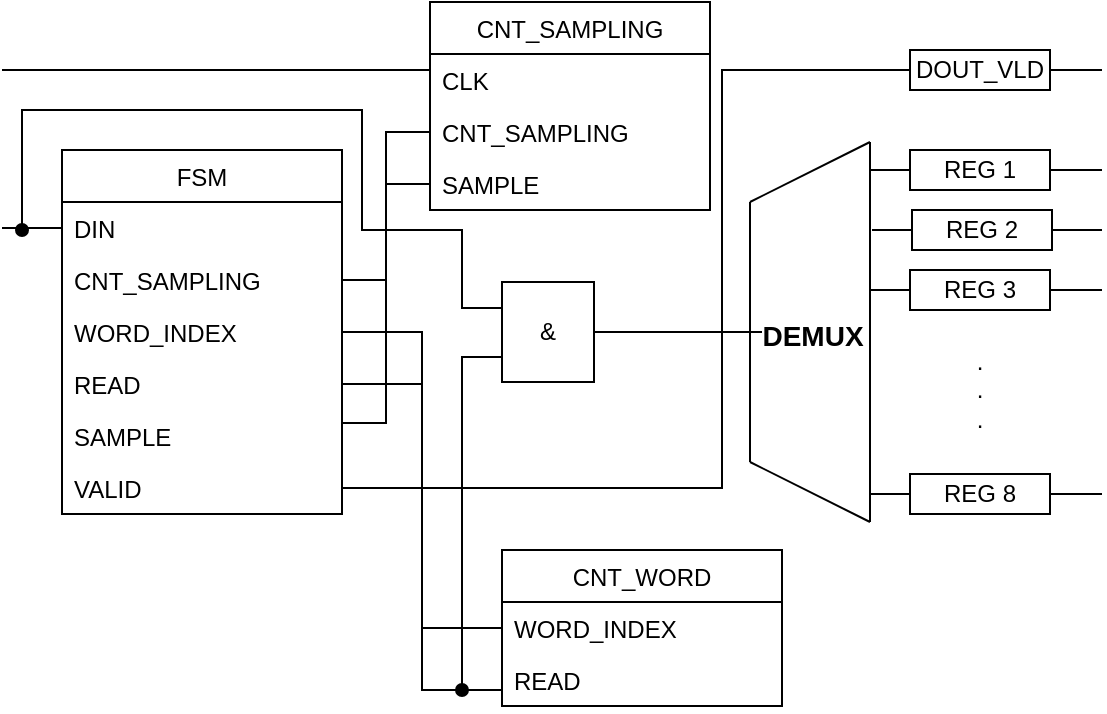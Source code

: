 <mxfile version="14.6.11" type="device"><diagram id="Jq_SIIrKTLYMkfKyiIkQ" name="Page-1"><mxGraphModel dx="981" dy="532" grid="1" gridSize="10" guides="1" tooltips="1" connect="1" arrows="1" fold="1" page="1" pageScale="1" pageWidth="827" pageHeight="1169" math="0" shadow="0"><root><mxCell id="0"/><mxCell id="1" parent="0"/><mxCell id="9A06D_keuunfZQOtvWm0-2" value="FSM" style="swimlane;fontStyle=0;childLayout=stackLayout;horizontal=1;startSize=26;fillColor=none;horizontalStack=0;resizeParent=1;resizeParentMax=0;resizeLast=0;collapsible=1;marginBottom=0;" vertex="1" parent="1"><mxGeometry x="40" y="110" width="140" height="182" as="geometry"/></mxCell><mxCell id="9A06D_keuunfZQOtvWm0-3" value="DIN" style="text;strokeColor=none;fillColor=none;align=left;verticalAlign=top;spacingLeft=4;spacingRight=4;overflow=hidden;rotatable=0;points=[[0,0.5],[1,0.5]];portConstraint=eastwest;" vertex="1" parent="9A06D_keuunfZQOtvWm0-2"><mxGeometry y="26" width="140" height="26" as="geometry"/></mxCell><mxCell id="9A06D_keuunfZQOtvWm0-4" value="CNT_SAMPLING" style="text;strokeColor=none;fillColor=none;align=left;verticalAlign=top;spacingLeft=4;spacingRight=4;overflow=hidden;rotatable=0;points=[[0,0.5],[1,0.5]];portConstraint=eastwest;" vertex="1" parent="9A06D_keuunfZQOtvWm0-2"><mxGeometry y="52" width="140" height="26" as="geometry"/></mxCell><mxCell id="9A06D_keuunfZQOtvWm0-13" value="WORD_INDEX" style="text;strokeColor=none;fillColor=none;align=left;verticalAlign=top;spacingLeft=4;spacingRight=4;overflow=hidden;rotatable=0;points=[[0,0.5],[1,0.5]];portConstraint=eastwest;" vertex="1" parent="9A06D_keuunfZQOtvWm0-2"><mxGeometry y="78" width="140" height="26" as="geometry"/></mxCell><mxCell id="9A06D_keuunfZQOtvWm0-12" value="READ" style="text;strokeColor=none;fillColor=none;align=left;verticalAlign=top;spacingLeft=4;spacingRight=4;overflow=hidden;rotatable=0;points=[[0,0.5],[1,0.5]];portConstraint=eastwest;" vertex="1" parent="9A06D_keuunfZQOtvWm0-2"><mxGeometry y="104" width="140" height="26" as="geometry"/></mxCell><mxCell id="9A06D_keuunfZQOtvWm0-5" value="SAMPLE" style="text;strokeColor=none;fillColor=none;align=left;verticalAlign=top;spacingLeft=4;spacingRight=4;overflow=hidden;rotatable=0;points=[[0,0.5],[1,0.5]];portConstraint=eastwest;" vertex="1" parent="9A06D_keuunfZQOtvWm0-2"><mxGeometry y="130" width="140" height="26" as="geometry"/></mxCell><mxCell id="9A06D_keuunfZQOtvWm0-14" value="VALID" style="text;strokeColor=none;fillColor=none;align=left;verticalAlign=top;spacingLeft=4;spacingRight=4;overflow=hidden;rotatable=0;points=[[0,0.5],[1,0.5]];portConstraint=eastwest;" vertex="1" parent="9A06D_keuunfZQOtvWm0-2"><mxGeometry y="156" width="140" height="26" as="geometry"/></mxCell><mxCell id="9A06D_keuunfZQOtvWm0-16" style="edgeStyle=orthogonalEdgeStyle;rounded=0;orthogonalLoop=1;jettySize=auto;html=1;endArrow=none;endFill=0;" edge="1" parent="1" source="9A06D_keuunfZQOtvWm0-3"><mxGeometry relative="1" as="geometry"><mxPoint x="10" y="149" as="targetPoint"/></mxGeometry></mxCell><mxCell id="9A06D_keuunfZQOtvWm0-21" value="" style="endArrow=none;html=1;" edge="1" parent="1"><mxGeometry width="50" height="50" relative="1" as="geometry"><mxPoint x="384" y="266" as="sourcePoint"/><mxPoint x="384" y="136" as="targetPoint"/><Array as="points"><mxPoint x="384" y="200"/></Array></mxGeometry></mxCell><mxCell id="9A06D_keuunfZQOtvWm0-22" value="" style="endArrow=none;html=1;" edge="1" parent="1"><mxGeometry width="50" height="50" relative="1" as="geometry"><mxPoint x="384" y="136" as="sourcePoint"/><mxPoint x="444" y="106" as="targetPoint"/></mxGeometry></mxCell><mxCell id="9A06D_keuunfZQOtvWm0-23" value="" style="endArrow=none;html=1;" edge="1" parent="1"><mxGeometry width="50" height="50" relative="1" as="geometry"><mxPoint x="384" y="266" as="sourcePoint"/><mxPoint x="444" y="296" as="targetPoint"/></mxGeometry></mxCell><mxCell id="9A06D_keuunfZQOtvWm0-24" value="&lt;font style=&quot;font-size: 14px&quot;&gt;DEMUX&lt;/font&gt;" style="text;strokeColor=none;fillColor=none;html=1;fontSize=24;fontStyle=1;verticalAlign=middle;align=center;" vertex="1" parent="1"><mxGeometry x="365" y="180" width="100" height="40" as="geometry"/></mxCell><mxCell id="9A06D_keuunfZQOtvWm0-25" value="" style="endArrow=none;html=1;" edge="1" parent="1"><mxGeometry width="50" height="50" relative="1" as="geometry"><mxPoint x="444" y="296" as="sourcePoint"/><mxPoint x="444" y="106" as="targetPoint"/></mxGeometry></mxCell><mxCell id="9A06D_keuunfZQOtvWm0-37" style="edgeStyle=orthogonalEdgeStyle;rounded=0;orthogonalLoop=1;jettySize=auto;html=1;endArrow=none;endFill=0;" edge="1" parent="1" source="9A06D_keuunfZQOtvWm0-30"><mxGeometry relative="1" as="geometry"><mxPoint x="450" y="120" as="targetPoint"/></mxGeometry></mxCell><mxCell id="9A06D_keuunfZQOtvWm0-38" style="edgeStyle=orthogonalEdgeStyle;rounded=0;orthogonalLoop=1;jettySize=auto;html=1;endArrow=none;endFill=0;" edge="1" parent="1" source="9A06D_keuunfZQOtvWm0-30"><mxGeometry relative="1" as="geometry"><mxPoint x="560" y="120" as="targetPoint"/></mxGeometry></mxCell><mxCell id="9A06D_keuunfZQOtvWm0-30" value="REG 1" style="rounded=0;whiteSpace=wrap;html=1;" vertex="1" parent="1"><mxGeometry x="464" y="110" width="70" height="20" as="geometry"/></mxCell><mxCell id="9A06D_keuunfZQOtvWm0-40" style="edgeStyle=orthogonalEdgeStyle;rounded=0;orthogonalLoop=1;jettySize=auto;html=1;endArrow=none;endFill=0;" edge="1" parent="1" source="9A06D_keuunfZQOtvWm0-31"><mxGeometry relative="1" as="geometry"><mxPoint x="450" y="180" as="targetPoint"/></mxGeometry></mxCell><mxCell id="9A06D_keuunfZQOtvWm0-41" style="edgeStyle=orthogonalEdgeStyle;rounded=0;orthogonalLoop=1;jettySize=auto;html=1;endArrow=none;endFill=0;" edge="1" parent="1" source="9A06D_keuunfZQOtvWm0-31"><mxGeometry relative="1" as="geometry"><mxPoint x="560" y="180" as="targetPoint"/></mxGeometry></mxCell><mxCell id="9A06D_keuunfZQOtvWm0-31" value="REG 3" style="rounded=0;whiteSpace=wrap;html=1;" vertex="1" parent="1"><mxGeometry x="464" y="170" width="70" height="20" as="geometry"/></mxCell><mxCell id="9A06D_keuunfZQOtvWm0-39" style="edgeStyle=orthogonalEdgeStyle;rounded=0;orthogonalLoop=1;jettySize=auto;html=1;endArrow=none;endFill=0;" edge="1" parent="1" source="9A06D_keuunfZQOtvWm0-32"><mxGeometry relative="1" as="geometry"><mxPoint x="450" y="150" as="targetPoint"/></mxGeometry></mxCell><mxCell id="9A06D_keuunfZQOtvWm0-42" style="edgeStyle=orthogonalEdgeStyle;rounded=0;orthogonalLoop=1;jettySize=auto;html=1;endArrow=none;endFill=0;" edge="1" parent="1" source="9A06D_keuunfZQOtvWm0-32"><mxGeometry relative="1" as="geometry"><mxPoint x="560" y="150" as="targetPoint"/></mxGeometry></mxCell><mxCell id="9A06D_keuunfZQOtvWm0-32" value="REG 2" style="rounded=0;whiteSpace=wrap;html=1;" vertex="1" parent="1"><mxGeometry x="465" y="140" width="70" height="20" as="geometry"/></mxCell><mxCell id="9A06D_keuunfZQOtvWm0-45" style="edgeStyle=orthogonalEdgeStyle;rounded=0;orthogonalLoop=1;jettySize=auto;html=1;endArrow=none;endFill=0;" edge="1" parent="1" source="9A06D_keuunfZQOtvWm0-33"><mxGeometry relative="1" as="geometry"><mxPoint x="450" y="282" as="targetPoint"/></mxGeometry></mxCell><mxCell id="9A06D_keuunfZQOtvWm0-46" style="edgeStyle=orthogonalEdgeStyle;rounded=0;orthogonalLoop=1;jettySize=auto;html=1;endArrow=none;endFill=0;" edge="1" parent="1" source="9A06D_keuunfZQOtvWm0-33"><mxGeometry relative="1" as="geometry"><mxPoint x="560" y="282" as="targetPoint"/></mxGeometry></mxCell><mxCell id="9A06D_keuunfZQOtvWm0-33" value="REG 8" style="rounded=0;whiteSpace=wrap;html=1;" vertex="1" parent="1"><mxGeometry x="464" y="272" width="70" height="20" as="geometry"/></mxCell><mxCell id="9A06D_keuunfZQOtvWm0-47" value="&lt;div&gt;.&lt;/div&gt;&lt;div&gt;.&lt;/div&gt;&lt;div&gt;.&lt;br&gt;&lt;/div&gt;" style="text;html=1;strokeColor=none;fillColor=none;align=center;verticalAlign=middle;whiteSpace=wrap;rounded=0;" vertex="1" parent="1"><mxGeometry x="479" y="220" width="40" height="20" as="geometry"/></mxCell><mxCell id="9A06D_keuunfZQOtvWm0-48" style="edgeStyle=orthogonalEdgeStyle;rounded=0;orthogonalLoop=1;jettySize=auto;html=1;endArrow=none;endFill=0;entryX=0;entryY=0.5;entryDx=0;entryDy=0;" edge="1" parent="1" source="9A06D_keuunfZQOtvWm0-14" target="9A06D_keuunfZQOtvWm0-63"><mxGeometry relative="1" as="geometry"><mxPoint x="200" y="279" as="targetPoint"/><Array as="points"><mxPoint x="370" y="279"/><mxPoint x="370" y="70"/></Array></mxGeometry></mxCell><mxCell id="9A06D_keuunfZQOtvWm0-49" value="CNT_SAMPLING" style="swimlane;fontStyle=0;childLayout=stackLayout;horizontal=1;startSize=26;fillColor=none;horizontalStack=0;resizeParent=1;resizeParentMax=0;resizeLast=0;collapsible=1;marginBottom=0;" vertex="1" parent="1"><mxGeometry x="224" y="36" width="140" height="104" as="geometry"/></mxCell><mxCell id="9A06D_keuunfZQOtvWm0-50" value="CLK" style="text;strokeColor=none;fillColor=none;align=left;verticalAlign=top;spacingLeft=4;spacingRight=4;overflow=hidden;rotatable=0;points=[[0,0.5],[1,0.5]];portConstraint=eastwest;" vertex="1" parent="9A06D_keuunfZQOtvWm0-49"><mxGeometry y="26" width="140" height="26" as="geometry"/></mxCell><mxCell id="9A06D_keuunfZQOtvWm0-51" value="CNT_SAMPLING" style="text;strokeColor=none;fillColor=none;align=left;verticalAlign=top;spacingLeft=4;spacingRight=4;overflow=hidden;rotatable=0;points=[[0,0.5],[1,0.5]];portConstraint=eastwest;" vertex="1" parent="9A06D_keuunfZQOtvWm0-49"><mxGeometry y="52" width="140" height="26" as="geometry"/></mxCell><mxCell id="9A06D_keuunfZQOtvWm0-52" value="SAMPLE" style="text;strokeColor=none;fillColor=none;align=left;verticalAlign=top;spacingLeft=4;spacingRight=4;overflow=hidden;rotatable=0;points=[[0,0.5],[1,0.5]];portConstraint=eastwest;" vertex="1" parent="9A06D_keuunfZQOtvWm0-49"><mxGeometry y="78" width="140" height="26" as="geometry"/></mxCell><mxCell id="9A06D_keuunfZQOtvWm0-53" style="edgeStyle=orthogonalEdgeStyle;rounded=0;orthogonalLoop=1;jettySize=auto;html=1;endArrow=none;endFill=0;" edge="1" parent="1" source="9A06D_keuunfZQOtvWm0-50"><mxGeometry relative="1" as="geometry"><mxPoint x="10" y="70" as="targetPoint"/><Array as="points"><mxPoint x="10" y="70"/></Array></mxGeometry></mxCell><mxCell id="9A06D_keuunfZQOtvWm0-54" style="edgeStyle=orthogonalEdgeStyle;rounded=0;orthogonalLoop=1;jettySize=auto;html=1;entryX=1;entryY=0.75;entryDx=0;entryDy=0;endArrow=none;endFill=0;" edge="1" parent="1" source="9A06D_keuunfZQOtvWm0-52" target="9A06D_keuunfZQOtvWm0-2"><mxGeometry relative="1" as="geometry"/></mxCell><mxCell id="9A06D_keuunfZQOtvWm0-55" style="edgeStyle=orthogonalEdgeStyle;rounded=0;orthogonalLoop=1;jettySize=auto;html=1;entryX=0;entryY=0.5;entryDx=0;entryDy=0;endArrow=none;endFill=0;" edge="1" parent="1" source="9A06D_keuunfZQOtvWm0-4" target="9A06D_keuunfZQOtvWm0-51"><mxGeometry relative="1" as="geometry"/></mxCell><mxCell id="9A06D_keuunfZQOtvWm0-56" value="CNT_WORD" style="swimlane;fontStyle=0;childLayout=stackLayout;horizontal=1;startSize=26;fillColor=none;horizontalStack=0;resizeParent=1;resizeParentMax=0;resizeLast=0;collapsible=1;marginBottom=0;" vertex="1" parent="1"><mxGeometry x="260" y="310" width="140" height="78" as="geometry"/></mxCell><mxCell id="9A06D_keuunfZQOtvWm0-58" value="WORD_INDEX" style="text;strokeColor=none;fillColor=none;align=left;verticalAlign=top;spacingLeft=4;spacingRight=4;overflow=hidden;rotatable=0;points=[[0,0.5],[1,0.5]];portConstraint=eastwest;" vertex="1" parent="9A06D_keuunfZQOtvWm0-56"><mxGeometry y="26" width="140" height="26" as="geometry"/></mxCell><mxCell id="9A06D_keuunfZQOtvWm0-59" value="READ" style="text;strokeColor=none;fillColor=none;align=left;verticalAlign=top;spacingLeft=4;spacingRight=4;overflow=hidden;rotatable=0;points=[[0,0.5],[1,0.5]];portConstraint=eastwest;" vertex="1" parent="9A06D_keuunfZQOtvWm0-56"><mxGeometry y="52" width="140" height="26" as="geometry"/></mxCell><mxCell id="9A06D_keuunfZQOtvWm0-60" style="edgeStyle=orthogonalEdgeStyle;rounded=0;orthogonalLoop=1;jettySize=auto;html=1;entryX=1;entryY=0.5;entryDx=0;entryDy=0;endArrow=none;endFill=0;" edge="1" parent="1" source="9A06D_keuunfZQOtvWm0-59" target="9A06D_keuunfZQOtvWm0-12"><mxGeometry relative="1" as="geometry"><Array as="points"><mxPoint x="220" y="380"/><mxPoint x="220" y="227"/></Array></mxGeometry></mxCell><mxCell id="9A06D_keuunfZQOtvWm0-61" style="edgeStyle=orthogonalEdgeStyle;rounded=0;orthogonalLoop=1;jettySize=auto;html=1;exitX=0;exitY=0.5;exitDx=0;exitDy=0;entryX=1;entryY=0.5;entryDx=0;entryDy=0;endArrow=none;endFill=0;" edge="1" parent="1" source="9A06D_keuunfZQOtvWm0-58" target="9A06D_keuunfZQOtvWm0-2"><mxGeometry relative="1" as="geometry"/></mxCell><mxCell id="9A06D_keuunfZQOtvWm0-64" style="edgeStyle=orthogonalEdgeStyle;rounded=0;orthogonalLoop=1;jettySize=auto;html=1;endArrow=none;endFill=0;" edge="1" parent="1" source="9A06D_keuunfZQOtvWm0-63"><mxGeometry relative="1" as="geometry"><mxPoint x="560" y="70" as="targetPoint"/></mxGeometry></mxCell><mxCell id="9A06D_keuunfZQOtvWm0-63" value="DOUT_VLD" style="rounded=0;whiteSpace=wrap;html=1;" vertex="1" parent="1"><mxGeometry x="464" y="60" width="70" height="20" as="geometry"/></mxCell><mxCell id="9A06D_keuunfZQOtvWm0-67" value="" style="endArrow=none;html=1;rounded=0;startArrow=oval;startFill=1;entryX=0.008;entryY=0.26;entryDx=0;entryDy=0;entryPerimeter=0;" edge="1" parent="1" target="9A06D_keuunfZQOtvWm0-69"><mxGeometry width="50" height="50" relative="1" as="geometry"><mxPoint x="20" y="150" as="sourcePoint"/><mxPoint x="250" y="201" as="targetPoint"/><Array as="points"><mxPoint x="20" y="90"/><mxPoint x="190" y="90"/><mxPoint x="190" y="150"/><mxPoint x="240" y="150"/><mxPoint x="240" y="189"/></Array></mxGeometry></mxCell><mxCell id="9A06D_keuunfZQOtvWm0-70" style="edgeStyle=orthogonalEdgeStyle;rounded=0;orthogonalLoop=1;jettySize=auto;html=1;startArrow=none;startFill=0;endArrow=none;endFill=0;" edge="1" parent="1" source="9A06D_keuunfZQOtvWm0-69"><mxGeometry relative="1" as="geometry"><mxPoint x="390" y="201" as="targetPoint"/></mxGeometry></mxCell><mxCell id="9A06D_keuunfZQOtvWm0-72" style="edgeStyle=orthogonalEdgeStyle;rounded=0;orthogonalLoop=1;jettySize=auto;html=1;exitX=0;exitY=0.75;exitDx=0;exitDy=0;startArrow=none;startFill=0;endArrow=oval;endFill=1;" edge="1" parent="1" source="9A06D_keuunfZQOtvWm0-69"><mxGeometry relative="1" as="geometry"><mxPoint x="240" y="380" as="targetPoint"/><Array as="points"><mxPoint x="240" y="213"/></Array></mxGeometry></mxCell><mxCell id="9A06D_keuunfZQOtvWm0-69" value="&amp;amp;" style="rounded=0;whiteSpace=wrap;html=1;" vertex="1" parent="1"><mxGeometry x="260" y="176" width="46" height="50" as="geometry"/></mxCell></root></mxGraphModel></diagram></mxfile>